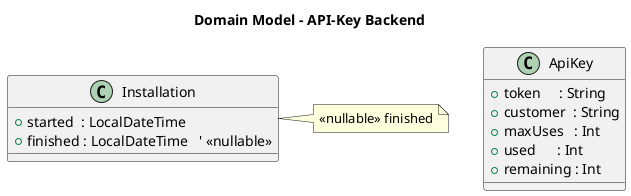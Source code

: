 @startuml
title Domain Model – API-Key Backend

class ApiKey {
  +token     : String
  +customer  : String
  +maxUses   : Int
  +used      : Int
  +remaining : Int
}

class Installation {
  +started  : LocalDateTime
  +finished : LocalDateTime   ' «nullable»
}

note right of Installation
  «nullable» finished
end note
@enduml

